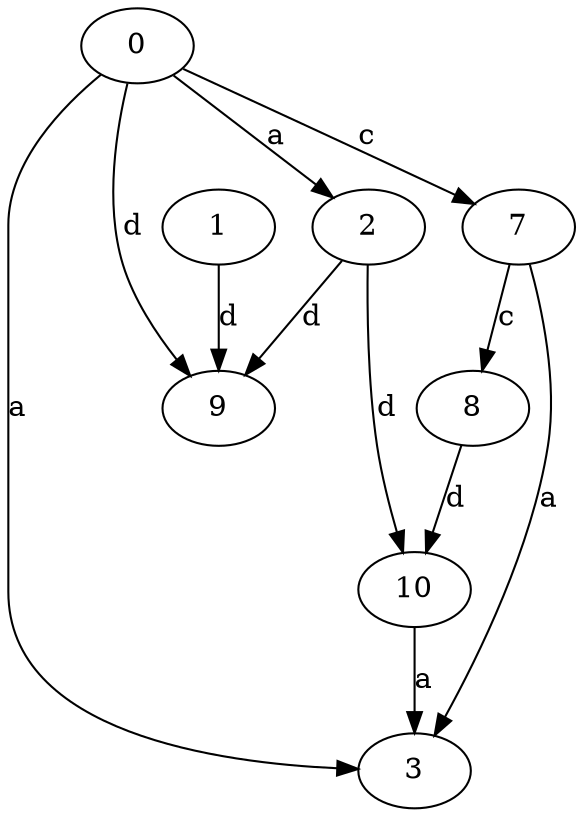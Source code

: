 strict digraph  {
1;
2;
3;
7;
0;
8;
9;
10;
1 -> 9  [label=d];
2 -> 9  [label=d];
2 -> 10  [label=d];
7 -> 3  [label=a];
7 -> 8  [label=c];
0 -> 2  [label=a];
0 -> 3  [label=a];
0 -> 7  [label=c];
0 -> 9  [label=d];
8 -> 10  [label=d];
10 -> 3  [label=a];
}
